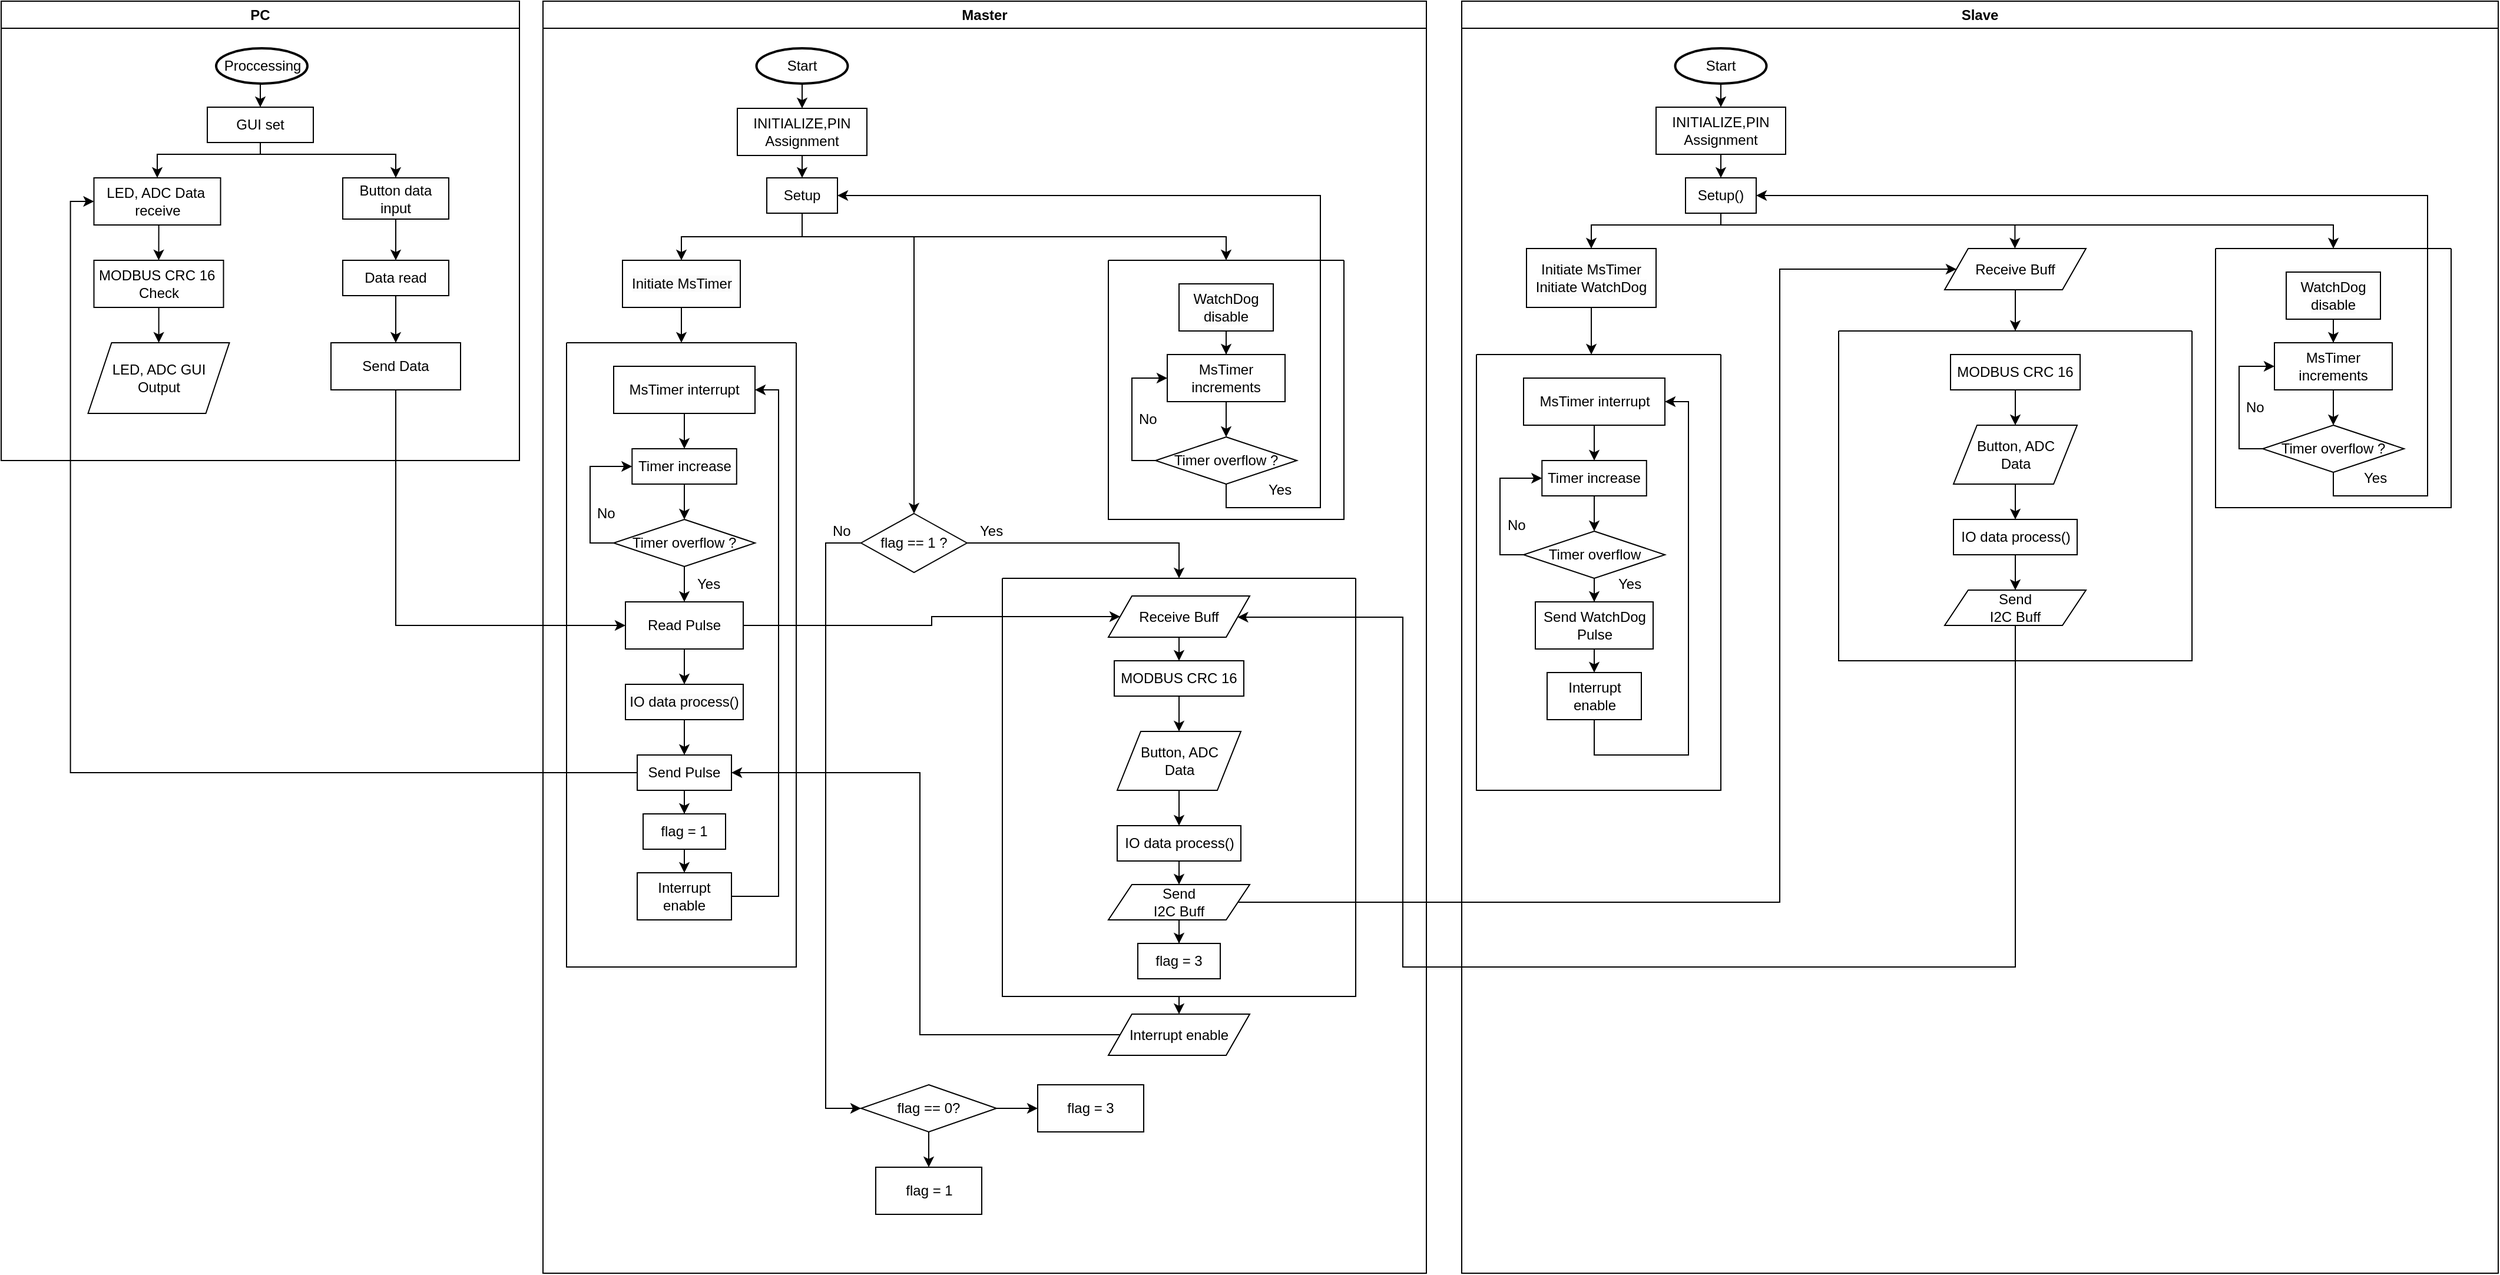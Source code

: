 <mxfile version="21.2.7" type="github">
  <diagram name="페이지-1" id="qc0F3FWGYYwdxMTPt3b9">
    <mxGraphModel dx="2074" dy="1156" grid="1" gridSize="10" guides="1" tooltips="1" connect="1" arrows="1" fold="1" page="1" pageScale="1" pageWidth="827" pageHeight="1169" math="0" shadow="0">
      <root>
        <mxCell id="0" />
        <mxCell id="1" parent="0" />
        <mxCell id="wKFNCTLmc27lVLogcxWC-1" value="PC" style="swimlane;whiteSpace=wrap;html=1;" parent="1" vertex="1">
          <mxGeometry x="120" y="50" width="440" height="390" as="geometry" />
        </mxCell>
        <mxCell id="DXyc5GQimhF7zWb7F7Sv-79" style="edgeStyle=orthogonalEdgeStyle;rounded=0;orthogonalLoop=1;jettySize=auto;html=1;exitX=0.5;exitY=1;exitDx=0;exitDy=0;exitPerimeter=0;entryX=0.5;entryY=0;entryDx=0;entryDy=0;" parent="wKFNCTLmc27lVLogcxWC-1" source="wKFNCTLmc27lVLogcxWC-4" target="DXyc5GQimhF7zWb7F7Sv-72" edge="1">
          <mxGeometry relative="1" as="geometry" />
        </mxCell>
        <mxCell id="wKFNCTLmc27lVLogcxWC-4" value="Proccessing" style="strokeWidth=2;html=1;shape=mxgraph.flowchart.start_1;whiteSpace=wrap;" parent="wKFNCTLmc27lVLogcxWC-1" vertex="1">
          <mxGeometry x="182.5" y="40" width="77.5" height="30" as="geometry" />
        </mxCell>
        <mxCell id="MRpiIrTG17fd3Gt3XZd6-125" style="edgeStyle=orthogonalEdgeStyle;rounded=0;orthogonalLoop=1;jettySize=auto;html=1;entryX=0.5;entryY=0;entryDx=0;entryDy=0;" edge="1" parent="wKFNCTLmc27lVLogcxWC-1" source="DXyc5GQimhF7zWb7F7Sv-72" target="DXyc5GQimhF7zWb7F7Sv-74">
          <mxGeometry relative="1" as="geometry">
            <Array as="points">
              <mxPoint x="220" y="130" />
              <mxPoint x="133" y="130" />
            </Array>
          </mxGeometry>
        </mxCell>
        <mxCell id="MRpiIrTG17fd3Gt3XZd6-126" style="edgeStyle=orthogonalEdgeStyle;rounded=0;orthogonalLoop=1;jettySize=auto;html=1;entryX=0.5;entryY=0;entryDx=0;entryDy=0;" edge="1" parent="wKFNCTLmc27lVLogcxWC-1" source="DXyc5GQimhF7zWb7F7Sv-72" target="DXyc5GQimhF7zWb7F7Sv-75">
          <mxGeometry relative="1" as="geometry">
            <Array as="points">
              <mxPoint x="220" y="130" />
              <mxPoint x="335" y="130" />
            </Array>
          </mxGeometry>
        </mxCell>
        <mxCell id="DXyc5GQimhF7zWb7F7Sv-72" value="GUI set" style="rounded=0;whiteSpace=wrap;html=1;" parent="wKFNCTLmc27lVLogcxWC-1" vertex="1">
          <mxGeometry x="175" y="90" width="90" height="30" as="geometry" />
        </mxCell>
        <mxCell id="DXyc5GQimhF7zWb7F7Sv-89" style="edgeStyle=orthogonalEdgeStyle;rounded=0;orthogonalLoop=1;jettySize=auto;html=1;entryX=0.5;entryY=0;entryDx=0;entryDy=0;" parent="wKFNCTLmc27lVLogcxWC-1" source="DXyc5GQimhF7zWb7F7Sv-77" target="DXyc5GQimhF7zWb7F7Sv-87" edge="1">
          <mxGeometry relative="1" as="geometry" />
        </mxCell>
        <mxCell id="DXyc5GQimhF7zWb7F7Sv-77" value="Data read" style="rounded=0;whiteSpace=wrap;html=1;" parent="wKFNCTLmc27lVLogcxWC-1" vertex="1">
          <mxGeometry x="290" y="220" width="90" height="30" as="geometry" />
        </mxCell>
        <mxCell id="DXyc5GQimhF7zWb7F7Sv-176" value="" style="edgeStyle=orthogonalEdgeStyle;rounded=0;orthogonalLoop=1;jettySize=auto;html=1;" parent="wKFNCTLmc27lVLogcxWC-1" source="DXyc5GQimhF7zWb7F7Sv-76" target="DXyc5GQimhF7zWb7F7Sv-175" edge="1">
          <mxGeometry relative="1" as="geometry" />
        </mxCell>
        <mxCell id="DXyc5GQimhF7zWb7F7Sv-76" value="MODBUS CRC 16&amp;nbsp;&lt;br&gt;Check" style="rounded=0;whiteSpace=wrap;html=1;" parent="wKFNCTLmc27lVLogcxWC-1" vertex="1">
          <mxGeometry x="78.75" y="220" width="110" height="40" as="geometry" />
        </mxCell>
        <mxCell id="DXyc5GQimhF7zWb7F7Sv-86" style="edgeStyle=orthogonalEdgeStyle;rounded=0;orthogonalLoop=1;jettySize=auto;html=1;entryX=0.5;entryY=0;entryDx=0;entryDy=0;" parent="wKFNCTLmc27lVLogcxWC-1" source="DXyc5GQimhF7zWb7F7Sv-75" target="DXyc5GQimhF7zWb7F7Sv-77" edge="1">
          <mxGeometry relative="1" as="geometry" />
        </mxCell>
        <mxCell id="DXyc5GQimhF7zWb7F7Sv-75" value="Button data input" style="rounded=0;whiteSpace=wrap;html=1;" parent="wKFNCTLmc27lVLogcxWC-1" vertex="1">
          <mxGeometry x="290" y="150" width="90" height="35" as="geometry" />
        </mxCell>
        <mxCell id="DXyc5GQimhF7zWb7F7Sv-82" style="edgeStyle=orthogonalEdgeStyle;rounded=0;orthogonalLoop=1;jettySize=auto;html=1;exitX=0.5;exitY=1;exitDx=0;exitDy=0;entryX=0.5;entryY=0;entryDx=0;entryDy=0;" parent="wKFNCTLmc27lVLogcxWC-1" source="DXyc5GQimhF7zWb7F7Sv-74" target="DXyc5GQimhF7zWb7F7Sv-76" edge="1">
          <mxGeometry relative="1" as="geometry" />
        </mxCell>
        <mxCell id="DXyc5GQimhF7zWb7F7Sv-74" value="LED, ADC Data&amp;nbsp;&lt;br&gt;receive" style="rounded=0;whiteSpace=wrap;html=1;" parent="wKFNCTLmc27lVLogcxWC-1" vertex="1">
          <mxGeometry x="78.75" y="150" width="107.5" height="40" as="geometry" />
        </mxCell>
        <mxCell id="DXyc5GQimhF7zWb7F7Sv-87" value="Send Data" style="rounded=0;whiteSpace=wrap;html=1;" parent="wKFNCTLmc27lVLogcxWC-1" vertex="1">
          <mxGeometry x="280" y="290" width="110" height="40" as="geometry" />
        </mxCell>
        <mxCell id="DXyc5GQimhF7zWb7F7Sv-175" value="LED, ADC GUI&lt;br style=&quot;border-color: var(--border-color);&quot;&gt;Output" style="shape=parallelogram;perimeter=parallelogramPerimeter;whiteSpace=wrap;html=1;fixedSize=1;" parent="wKFNCTLmc27lVLogcxWC-1" vertex="1">
          <mxGeometry x="73.75" y="290" width="120" height="60" as="geometry" />
        </mxCell>
        <mxCell id="DXyc5GQimhF7zWb7F7Sv-2" value="Slave" style="swimlane;whiteSpace=wrap;html=1;" parent="1" vertex="1">
          <mxGeometry x="1360" y="50" width="880" height="1080" as="geometry" />
        </mxCell>
        <mxCell id="DXyc5GQimhF7zWb7F7Sv-113" style="edgeStyle=orthogonalEdgeStyle;rounded=0;orthogonalLoop=1;jettySize=auto;html=1;exitX=0.5;exitY=1;exitDx=0;exitDy=0;exitPerimeter=0;entryX=0.5;entryY=0;entryDx=0;entryDy=0;" parent="DXyc5GQimhF7zWb7F7Sv-2" source="DXyc5GQimhF7zWb7F7Sv-13" target="DXyc5GQimhF7zWb7F7Sv-18" edge="1">
          <mxGeometry relative="1" as="geometry" />
        </mxCell>
        <mxCell id="DXyc5GQimhF7zWb7F7Sv-13" value="Start" style="strokeWidth=2;html=1;shape=mxgraph.flowchart.start_1;whiteSpace=wrap;" parent="DXyc5GQimhF7zWb7F7Sv-2" vertex="1">
          <mxGeometry x="181.25" y="40" width="77.5" height="30" as="geometry" />
        </mxCell>
        <mxCell id="MRpiIrTG17fd3Gt3XZd6-119" style="edgeStyle=orthogonalEdgeStyle;rounded=0;orthogonalLoop=1;jettySize=auto;html=1;entryX=0.5;entryY=0;entryDx=0;entryDy=0;" edge="1" parent="DXyc5GQimhF7zWb7F7Sv-2" source="DXyc5GQimhF7zWb7F7Sv-17">
          <mxGeometry relative="1" as="geometry">
            <mxPoint x="469.69" y="210" as="targetPoint" />
            <Array as="points">
              <mxPoint x="220" y="190" />
              <mxPoint x="470" y="190" />
            </Array>
          </mxGeometry>
        </mxCell>
        <mxCell id="MRpiIrTG17fd3Gt3XZd6-127" style="edgeStyle=orthogonalEdgeStyle;rounded=0;orthogonalLoop=1;jettySize=auto;html=1;entryX=0.5;entryY=0;entryDx=0;entryDy=0;" edge="1" parent="DXyc5GQimhF7zWb7F7Sv-2" source="DXyc5GQimhF7zWb7F7Sv-17" target="MRpiIrTG17fd3Gt3XZd6-58">
          <mxGeometry relative="1" as="geometry">
            <Array as="points">
              <mxPoint x="220" y="190" />
              <mxPoint x="110" y="190" />
            </Array>
          </mxGeometry>
        </mxCell>
        <mxCell id="DXyc5GQimhF7zWb7F7Sv-17" value="Setup()" style="rounded=0;whiteSpace=wrap;html=1;" parent="DXyc5GQimhF7zWb7F7Sv-2" vertex="1">
          <mxGeometry x="190" y="150" width="60" height="30" as="geometry" />
        </mxCell>
        <mxCell id="DXyc5GQimhF7zWb7F7Sv-114" style="edgeStyle=orthogonalEdgeStyle;rounded=0;orthogonalLoop=1;jettySize=auto;html=1;exitX=0.5;exitY=1;exitDx=0;exitDy=0;entryX=0.5;entryY=0;entryDx=0;entryDy=0;" parent="DXyc5GQimhF7zWb7F7Sv-2" source="DXyc5GQimhF7zWb7F7Sv-18" target="DXyc5GQimhF7zWb7F7Sv-17" edge="1">
          <mxGeometry relative="1" as="geometry" />
        </mxCell>
        <mxCell id="DXyc5GQimhF7zWb7F7Sv-18" value="INITIALIZE,PIN&lt;br&gt;Assignment" style="rounded=0;whiteSpace=wrap;html=1;" parent="DXyc5GQimhF7zWb7F7Sv-2" vertex="1">
          <mxGeometry x="165" y="90" width="110" height="40" as="geometry" />
        </mxCell>
        <mxCell id="MRpiIrTG17fd3Gt3XZd6-116" style="edgeStyle=orthogonalEdgeStyle;rounded=0;orthogonalLoop=1;jettySize=auto;html=1;entryX=0.47;entryY=0;entryDx=0;entryDy=0;entryPerimeter=0;" edge="1" parent="DXyc5GQimhF7zWb7F7Sv-2" source="MRpiIrTG17fd3Gt3XZd6-58" target="MRpiIrTG17fd3Gt3XZd6-62">
          <mxGeometry relative="1" as="geometry" />
        </mxCell>
        <mxCell id="MRpiIrTG17fd3Gt3XZd6-58" value="&lt;span style=&quot;color: rgb(0, 0, 0); font-family: Helvetica; font-size: 12px; font-style: normal; font-variant-ligatures: normal; font-variant-caps: normal; font-weight: 400; letter-spacing: normal; orphans: 2; text-align: center; text-indent: 0px; text-transform: none; widows: 2; word-spacing: 0px; -webkit-text-stroke-width: 0px; background-color: rgb(251, 251, 251); text-decoration-thickness: initial; text-decoration-style: initial; text-decoration-color: initial; float: none; display: inline !important;&quot;&gt;Initiate MsTimer&lt;br&gt;Initiate&amp;nbsp;WatchDog&lt;br&gt;&lt;/span&gt;" style="rounded=0;whiteSpace=wrap;html=1;" vertex="1" parent="DXyc5GQimhF7zWb7F7Sv-2">
          <mxGeometry x="55" y="210" width="110" height="50" as="geometry" />
        </mxCell>
        <mxCell id="MRpiIrTG17fd3Gt3XZd6-62" value="" style="swimlane;startSize=0;" vertex="1" parent="DXyc5GQimhF7zWb7F7Sv-2">
          <mxGeometry x="12.5" y="300" width="207.5" height="370" as="geometry" />
        </mxCell>
        <mxCell id="MRpiIrTG17fd3Gt3XZd6-63" style="edgeStyle=orthogonalEdgeStyle;rounded=0;orthogonalLoop=1;jettySize=auto;html=1;entryX=0.5;entryY=0;entryDx=0;entryDy=0;" edge="1" parent="MRpiIrTG17fd3Gt3XZd6-62" source="MRpiIrTG17fd3Gt3XZd6-64" target="MRpiIrTG17fd3Gt3XZd6-67">
          <mxGeometry relative="1" as="geometry" />
        </mxCell>
        <mxCell id="MRpiIrTG17fd3Gt3XZd6-64" value="Timer increase" style="rounded=0;whiteSpace=wrap;html=1;" vertex="1" parent="MRpiIrTG17fd3Gt3XZd6-62">
          <mxGeometry x="55.64" y="90" width="88.75" height="30" as="geometry" />
        </mxCell>
        <mxCell id="MRpiIrTG17fd3Gt3XZd6-65" style="edgeStyle=orthogonalEdgeStyle;rounded=0;orthogonalLoop=1;jettySize=auto;html=1;entryX=0;entryY=0.5;entryDx=0;entryDy=0;" edge="1" parent="MRpiIrTG17fd3Gt3XZd6-62" source="MRpiIrTG17fd3Gt3XZd6-67" target="MRpiIrTG17fd3Gt3XZd6-64">
          <mxGeometry relative="1" as="geometry">
            <Array as="points">
              <mxPoint x="20" y="170" />
              <mxPoint x="20" y="105" />
            </Array>
          </mxGeometry>
        </mxCell>
        <mxCell id="MRpiIrTG17fd3Gt3XZd6-66" style="edgeStyle=orthogonalEdgeStyle;rounded=0;orthogonalLoop=1;jettySize=auto;html=1;entryX=0.5;entryY=0;entryDx=0;entryDy=0;" edge="1" parent="MRpiIrTG17fd3Gt3XZd6-62" source="MRpiIrTG17fd3Gt3XZd6-67" target="MRpiIrTG17fd3Gt3XZd6-69">
          <mxGeometry relative="1" as="geometry" />
        </mxCell>
        <mxCell id="MRpiIrTG17fd3Gt3XZd6-67" value="Timer overflow" style="rhombus;whiteSpace=wrap;html=1;" vertex="1" parent="MRpiIrTG17fd3Gt3XZd6-62">
          <mxGeometry x="40.01" y="150" width="120" height="40" as="geometry" />
        </mxCell>
        <mxCell id="MRpiIrTG17fd3Gt3XZd6-68" style="edgeStyle=orthogonalEdgeStyle;rounded=0;orthogonalLoop=1;jettySize=auto;html=1;exitX=0.5;exitY=1;exitDx=0;exitDy=0;entryX=0.5;entryY=0;entryDx=0;entryDy=0;" edge="1" parent="MRpiIrTG17fd3Gt3XZd6-62" source="MRpiIrTG17fd3Gt3XZd6-69">
          <mxGeometry relative="1" as="geometry">
            <mxPoint x="100" y="270" as="targetPoint" />
          </mxGeometry>
        </mxCell>
        <mxCell id="MRpiIrTG17fd3Gt3XZd6-69" value="Send WatchDog Pulse" style="rounded=0;whiteSpace=wrap;html=1;" vertex="1" parent="MRpiIrTG17fd3Gt3XZd6-62">
          <mxGeometry x="50" y="210" width="100" height="40" as="geometry" />
        </mxCell>
        <mxCell id="MRpiIrTG17fd3Gt3XZd6-72" style="edgeStyle=orthogonalEdgeStyle;rounded=0;orthogonalLoop=1;jettySize=auto;html=1;entryX=0.5;entryY=0;entryDx=0;entryDy=0;" edge="1" parent="MRpiIrTG17fd3Gt3XZd6-62" source="MRpiIrTG17fd3Gt3XZd6-73" target="MRpiIrTG17fd3Gt3XZd6-64">
          <mxGeometry relative="1" as="geometry" />
        </mxCell>
        <mxCell id="MRpiIrTG17fd3Gt3XZd6-73" value="MsTimer interrupt" style="rounded=0;whiteSpace=wrap;html=1;" vertex="1" parent="MRpiIrTG17fd3Gt3XZd6-62">
          <mxGeometry x="40" y="20" width="120" height="40" as="geometry" />
        </mxCell>
        <mxCell id="MRpiIrTG17fd3Gt3XZd6-74" value="Yes" style="text;strokeColor=none;fillColor=none;align=left;verticalAlign=middle;spacingLeft=4;spacingRight=4;overflow=hidden;points=[[0,0.5],[1,0.5]];portConstraint=eastwest;rotatable=0;whiteSpace=wrap;html=1;" vertex="1" parent="MRpiIrTG17fd3Gt3XZd6-62">
          <mxGeometry x="114.39" y="180" width="30" height="30" as="geometry" />
        </mxCell>
        <mxCell id="MRpiIrTG17fd3Gt3XZd6-75" value="No" style="text;strokeColor=none;fillColor=none;align=left;verticalAlign=middle;spacingLeft=4;spacingRight=4;overflow=hidden;points=[[0,0.5],[1,0.5]];portConstraint=eastwest;rotatable=0;whiteSpace=wrap;html=1;" vertex="1" parent="MRpiIrTG17fd3Gt3XZd6-62">
          <mxGeometry x="20" y="130" width="30" height="30" as="geometry" />
        </mxCell>
        <mxCell id="MRpiIrTG17fd3Gt3XZd6-82" style="edgeStyle=orthogonalEdgeStyle;rounded=0;orthogonalLoop=1;jettySize=auto;html=1;entryX=1;entryY=0.5;entryDx=0;entryDy=0;" edge="1" parent="MRpiIrTG17fd3Gt3XZd6-62" source="MRpiIrTG17fd3Gt3XZd6-77" target="MRpiIrTG17fd3Gt3XZd6-73">
          <mxGeometry relative="1" as="geometry">
            <Array as="points">
              <mxPoint x="100" y="340" />
              <mxPoint x="180" y="340" />
              <mxPoint x="180" y="40" />
            </Array>
          </mxGeometry>
        </mxCell>
        <mxCell id="MRpiIrTG17fd3Gt3XZd6-77" value="Interrupt enable" style="rounded=0;whiteSpace=wrap;html=1;" vertex="1" parent="MRpiIrTG17fd3Gt3XZd6-62">
          <mxGeometry x="60" y="270" width="80" height="40" as="geometry" />
        </mxCell>
        <mxCell id="MRpiIrTG17fd3Gt3XZd6-201" value="" style="swimlane;startSize=0;" vertex="1" parent="DXyc5GQimhF7zWb7F7Sv-2">
          <mxGeometry x="640" y="210" width="200" height="220" as="geometry" />
        </mxCell>
        <mxCell id="MRpiIrTG17fd3Gt3XZd6-202" value="&lt;span style=&quot;color: rgb(0, 0, 0); font-family: Helvetica; font-size: 12px; font-style: normal; font-variant-ligatures: normal; font-variant-caps: normal; font-weight: 400; letter-spacing: normal; orphans: 2; text-align: center; text-indent: 0px; text-transform: none; widows: 2; word-spacing: 0px; -webkit-text-stroke-width: 0px; background-color: rgb(251, 251, 251); text-decoration-thickness: initial; text-decoration-style: initial; text-decoration-color: initial; float: none; display: inline !important;&quot;&gt;WatchDog&lt;/span&gt;&lt;br style=&quot;border-color: var(--border-color); color: rgb(0, 0, 0); font-family: Helvetica; font-size: 12px; font-style: normal; font-variant-ligatures: normal; font-variant-caps: normal; font-weight: 400; letter-spacing: normal; orphans: 2; text-align: center; text-indent: 0px; text-transform: none; widows: 2; word-spacing: 0px; -webkit-text-stroke-width: 0px; background-color: rgb(251, 251, 251); text-decoration-thickness: initial; text-decoration-style: initial; text-decoration-color: initial;&quot;&gt;&lt;span style=&quot;color: rgb(0, 0, 0); font-family: Helvetica; font-size: 12px; font-style: normal; font-variant-ligatures: normal; font-variant-caps: normal; font-weight: 400; letter-spacing: normal; orphans: 2; text-align: center; text-indent: 0px; text-transform: none; widows: 2; word-spacing: 0px; -webkit-text-stroke-width: 0px; background-color: rgb(251, 251, 251); text-decoration-thickness: initial; text-decoration-style: initial; text-decoration-color: initial; float: none; display: inline !important;&quot;&gt;disable&lt;/span&gt;" style="rounded=0;whiteSpace=wrap;html=1;" vertex="1" parent="MRpiIrTG17fd3Gt3XZd6-201">
          <mxGeometry x="60" y="20" width="80" height="40" as="geometry" />
        </mxCell>
        <mxCell id="MRpiIrTG17fd3Gt3XZd6-203" value="Timer overflow ?" style="rhombus;whiteSpace=wrap;html=1;" vertex="1" parent="MRpiIrTG17fd3Gt3XZd6-201">
          <mxGeometry x="40" y="150" width="120" height="40" as="geometry" />
        </mxCell>
        <mxCell id="MRpiIrTG17fd3Gt3XZd6-204" value="" style="edgeStyle=orthogonalEdgeStyle;rounded=0;orthogonalLoop=1;jettySize=auto;html=1;" edge="1" parent="MRpiIrTG17fd3Gt3XZd6-201" source="MRpiIrTG17fd3Gt3XZd6-205" target="MRpiIrTG17fd3Gt3XZd6-203">
          <mxGeometry relative="1" as="geometry" />
        </mxCell>
        <mxCell id="MRpiIrTG17fd3Gt3XZd6-205" value="MsTimer&lt;br&gt;increments" style="rounded=0;whiteSpace=wrap;html=1;" vertex="1" parent="MRpiIrTG17fd3Gt3XZd6-201">
          <mxGeometry x="50" y="80" width="100" height="40" as="geometry" />
        </mxCell>
        <mxCell id="MRpiIrTG17fd3Gt3XZd6-206" value="" style="edgeStyle=orthogonalEdgeStyle;rounded=0;orthogonalLoop=1;jettySize=auto;html=1;" edge="1" parent="MRpiIrTG17fd3Gt3XZd6-201" source="MRpiIrTG17fd3Gt3XZd6-202" target="MRpiIrTG17fd3Gt3XZd6-205">
          <mxGeometry relative="1" as="geometry" />
        </mxCell>
        <mxCell id="MRpiIrTG17fd3Gt3XZd6-207" style="edgeStyle=orthogonalEdgeStyle;rounded=0;orthogonalLoop=1;jettySize=auto;html=1;entryX=0;entryY=0.5;entryDx=0;entryDy=0;" edge="1" parent="MRpiIrTG17fd3Gt3XZd6-201" source="MRpiIrTG17fd3Gt3XZd6-203" target="MRpiIrTG17fd3Gt3XZd6-205">
          <mxGeometry relative="1" as="geometry">
            <Array as="points">
              <mxPoint x="20" y="170" />
              <mxPoint x="20" y="100" />
            </Array>
          </mxGeometry>
        </mxCell>
        <mxCell id="MRpiIrTG17fd3Gt3XZd6-208" value="Yes" style="text;strokeColor=none;fillColor=none;align=left;verticalAlign=middle;spacingLeft=4;spacingRight=4;overflow=hidden;points=[[0,0.5],[1,0.5]];portConstraint=eastwest;rotatable=0;whiteSpace=wrap;html=1;" vertex="1" parent="MRpiIrTG17fd3Gt3XZd6-201">
          <mxGeometry x="120" y="180" width="30" height="30" as="geometry" />
        </mxCell>
        <mxCell id="MRpiIrTG17fd3Gt3XZd6-209" value="No" style="text;strokeColor=none;fillColor=none;align=left;verticalAlign=middle;spacingLeft=4;spacingRight=4;overflow=hidden;points=[[0,0.5],[1,0.5]];portConstraint=eastwest;rotatable=0;whiteSpace=wrap;html=1;" vertex="1" parent="MRpiIrTG17fd3Gt3XZd6-201">
          <mxGeometry x="20" y="120" width="30" height="30" as="geometry" />
        </mxCell>
        <mxCell id="MRpiIrTG17fd3Gt3XZd6-210" style="edgeStyle=orthogonalEdgeStyle;rounded=0;orthogonalLoop=1;jettySize=auto;html=1;entryX=0.5;entryY=0;entryDx=0;entryDy=0;" edge="1" parent="DXyc5GQimhF7zWb7F7Sv-2" source="DXyc5GQimhF7zWb7F7Sv-17" target="MRpiIrTG17fd3Gt3XZd6-201">
          <mxGeometry relative="1" as="geometry">
            <Array as="points">
              <mxPoint x="220" y="190" />
              <mxPoint x="740" y="190" />
            </Array>
          </mxGeometry>
        </mxCell>
        <mxCell id="MRpiIrTG17fd3Gt3XZd6-211" style="edgeStyle=orthogonalEdgeStyle;rounded=0;orthogonalLoop=1;jettySize=auto;html=1;entryX=1;entryY=0.5;entryDx=0;entryDy=0;exitX=0.5;exitY=1;exitDx=0;exitDy=0;" edge="1" parent="DXyc5GQimhF7zWb7F7Sv-2" source="MRpiIrTG17fd3Gt3XZd6-203" target="DXyc5GQimhF7zWb7F7Sv-17">
          <mxGeometry relative="1" as="geometry">
            <Array as="points">
              <mxPoint x="740" y="420" />
              <mxPoint x="820" y="420" />
              <mxPoint x="820" y="165" />
            </Array>
          </mxGeometry>
        </mxCell>
        <mxCell id="MRpiIrTG17fd3Gt3XZd6-226" style="edgeStyle=orthogonalEdgeStyle;rounded=0;orthogonalLoop=1;jettySize=auto;html=1;entryX=0.5;entryY=0;entryDx=0;entryDy=0;" edge="1" parent="DXyc5GQimhF7zWb7F7Sv-2" source="MRpiIrTG17fd3Gt3XZd6-225">
          <mxGeometry relative="1" as="geometry">
            <mxPoint x="470" y="280" as="targetPoint" />
          </mxGeometry>
        </mxCell>
        <mxCell id="MRpiIrTG17fd3Gt3XZd6-225" value="Receive Buff" style="shape=parallelogram;perimeter=parallelogramPerimeter;whiteSpace=wrap;html=1;fixedSize=1;" vertex="1" parent="DXyc5GQimhF7zWb7F7Sv-2">
          <mxGeometry x="410" y="210" width="120" height="35" as="geometry" />
        </mxCell>
        <mxCell id="MRpiIrTG17fd3Gt3XZd6-301" value="" style="swimlane;startSize=0;" vertex="1" parent="DXyc5GQimhF7zWb7F7Sv-2">
          <mxGeometry x="320" y="280" width="300" height="280" as="geometry" />
        </mxCell>
        <mxCell id="MRpiIrTG17fd3Gt3XZd6-303" style="edgeStyle=orthogonalEdgeStyle;rounded=0;orthogonalLoop=1;jettySize=auto;html=1;entryX=0.5;entryY=0;entryDx=0;entryDy=0;" edge="1" parent="MRpiIrTG17fd3Gt3XZd6-301" source="MRpiIrTG17fd3Gt3XZd6-304" target="MRpiIrTG17fd3Gt3XZd6-306">
          <mxGeometry relative="1" as="geometry" />
        </mxCell>
        <mxCell id="MRpiIrTG17fd3Gt3XZd6-304" value="MODBUS CRC 16" style="rounded=0;whiteSpace=wrap;html=1;" vertex="1" parent="MRpiIrTG17fd3Gt3XZd6-301">
          <mxGeometry x="95" y="20" width="110" height="30" as="geometry" />
        </mxCell>
        <mxCell id="MRpiIrTG17fd3Gt3XZd6-305" style="edgeStyle=orthogonalEdgeStyle;rounded=0;orthogonalLoop=1;jettySize=auto;html=1;exitX=0.5;exitY=1;exitDx=0;exitDy=0;entryX=0.5;entryY=0;entryDx=0;entryDy=0;" edge="1" parent="MRpiIrTG17fd3Gt3XZd6-301" source="MRpiIrTG17fd3Gt3XZd6-306" target="MRpiIrTG17fd3Gt3XZd6-308">
          <mxGeometry relative="1" as="geometry" />
        </mxCell>
        <mxCell id="MRpiIrTG17fd3Gt3XZd6-306" value="Button, ADC&lt;br style=&quot;border-color: var(--border-color);&quot;&gt;Data" style="shape=parallelogram;perimeter=parallelogramPerimeter;whiteSpace=wrap;html=1;fixedSize=1;" vertex="1" parent="MRpiIrTG17fd3Gt3XZd6-301">
          <mxGeometry x="97.5" y="80" width="105" height="50" as="geometry" />
        </mxCell>
        <mxCell id="MRpiIrTG17fd3Gt3XZd6-314" style="edgeStyle=orthogonalEdgeStyle;rounded=0;orthogonalLoop=1;jettySize=auto;html=1;entryX=0.5;entryY=0;entryDx=0;entryDy=0;" edge="1" parent="MRpiIrTG17fd3Gt3XZd6-301" source="MRpiIrTG17fd3Gt3XZd6-308" target="MRpiIrTG17fd3Gt3XZd6-311">
          <mxGeometry relative="1" as="geometry" />
        </mxCell>
        <mxCell id="MRpiIrTG17fd3Gt3XZd6-308" value="IO data process()" style="rounded=0;whiteSpace=wrap;html=1;" vertex="1" parent="MRpiIrTG17fd3Gt3XZd6-301">
          <mxGeometry x="97.5" y="160" width="105" height="30" as="geometry" />
        </mxCell>
        <mxCell id="MRpiIrTG17fd3Gt3XZd6-311" value="Send&lt;br style=&quot;border-color: var(--border-color);&quot;&gt;I2C Buff" style="shape=parallelogram;perimeter=parallelogramPerimeter;whiteSpace=wrap;html=1;fixedSize=1;" vertex="1" parent="MRpiIrTG17fd3Gt3XZd6-301">
          <mxGeometry x="90" y="220" width="120" height="30" as="geometry" />
        </mxCell>
        <mxCell id="wKFNCTLmc27lVLogcxWC-2" value="Master" style="swimlane;whiteSpace=wrap;html=1;" parent="1" vertex="1">
          <mxGeometry x="580" y="50" width="750" height="1080" as="geometry" />
        </mxCell>
        <mxCell id="DXyc5GQimhF7zWb7F7Sv-27" style="edgeStyle=orthogonalEdgeStyle;rounded=0;orthogonalLoop=1;jettySize=auto;html=1;exitX=0.5;exitY=1;exitDx=0;exitDy=0;exitPerimeter=0;entryX=0.5;entryY=0;entryDx=0;entryDy=0;" parent="wKFNCTLmc27lVLogcxWC-2" source="DXyc5GQimhF7zWb7F7Sv-12" target="DXyc5GQimhF7zWb7F7Sv-14" edge="1">
          <mxGeometry relative="1" as="geometry" />
        </mxCell>
        <mxCell id="DXyc5GQimhF7zWb7F7Sv-12" value="Start" style="strokeWidth=2;html=1;shape=mxgraph.flowchart.start_1;whiteSpace=wrap;" parent="wKFNCTLmc27lVLogcxWC-2" vertex="1">
          <mxGeometry x="181.25" y="40" width="77.5" height="30" as="geometry" />
        </mxCell>
        <mxCell id="DXyc5GQimhF7zWb7F7Sv-28" style="edgeStyle=orthogonalEdgeStyle;rounded=0;orthogonalLoop=1;jettySize=auto;html=1;exitX=0.5;exitY=1;exitDx=0;exitDy=0;entryX=0.5;entryY=0;entryDx=0;entryDy=0;" parent="wKFNCTLmc27lVLogcxWC-2" source="DXyc5GQimhF7zWb7F7Sv-14" target="DXyc5GQimhF7zWb7F7Sv-15" edge="1">
          <mxGeometry relative="1" as="geometry" />
        </mxCell>
        <mxCell id="DXyc5GQimhF7zWb7F7Sv-14" value="INITIALIZE,PIN&lt;br&gt;Assignment" style="rounded=0;whiteSpace=wrap;html=1;" parent="wKFNCTLmc27lVLogcxWC-2" vertex="1">
          <mxGeometry x="165" y="91" width="110" height="40" as="geometry" />
        </mxCell>
        <mxCell id="MRpiIrTG17fd3Gt3XZd6-1" style="edgeStyle=orthogonalEdgeStyle;rounded=0;orthogonalLoop=1;jettySize=auto;html=1;entryX=0.5;entryY=0;entryDx=0;entryDy=0;" edge="1" parent="wKFNCTLmc27lVLogcxWC-2" source="DXyc5GQimhF7zWb7F7Sv-15" target="DXyc5GQimhF7zWb7F7Sv-233">
          <mxGeometry relative="1" as="geometry">
            <mxPoint x="110" y="260" as="targetPoint" />
            <Array as="points">
              <mxPoint x="220" y="200" />
              <mxPoint x="118" y="200" />
            </Array>
          </mxGeometry>
        </mxCell>
        <mxCell id="MRpiIrTG17fd3Gt3XZd6-193" style="edgeStyle=orthogonalEdgeStyle;rounded=0;orthogonalLoop=1;jettySize=auto;html=1;entryX=0.5;entryY=0;entryDx=0;entryDy=0;" edge="1" parent="wKFNCTLmc27lVLogcxWC-2" source="DXyc5GQimhF7zWb7F7Sv-15" target="DXyc5GQimhF7zWb7F7Sv-20">
          <mxGeometry relative="1" as="geometry">
            <Array as="points">
              <mxPoint x="220" y="200" />
              <mxPoint x="315" y="200" />
            </Array>
          </mxGeometry>
        </mxCell>
        <mxCell id="MRpiIrTG17fd3Gt3XZd6-197" style="edgeStyle=orthogonalEdgeStyle;rounded=0;orthogonalLoop=1;jettySize=auto;html=1;entryX=0.5;entryY=0;entryDx=0;entryDy=0;" edge="1" parent="wKFNCTLmc27lVLogcxWC-2" source="DXyc5GQimhF7zWb7F7Sv-15" target="MRpiIrTG17fd3Gt3XZd6-174">
          <mxGeometry relative="1" as="geometry">
            <Array as="points">
              <mxPoint x="220" y="200" />
              <mxPoint x="580" y="200" />
            </Array>
          </mxGeometry>
        </mxCell>
        <mxCell id="DXyc5GQimhF7zWb7F7Sv-15" value="Setup" style="rounded=0;whiteSpace=wrap;html=1;" parent="wKFNCTLmc27lVLogcxWC-2" vertex="1">
          <mxGeometry x="190" y="150" width="60" height="30" as="geometry" />
        </mxCell>
        <mxCell id="DXyc5GQimhF7zWb7F7Sv-45" style="edgeStyle=orthogonalEdgeStyle;rounded=0;orthogonalLoop=1;jettySize=auto;html=1;exitX=1;exitY=0.5;exitDx=0;exitDy=0;entryX=0.5;entryY=0;entryDx=0;entryDy=0;" parent="wKFNCTLmc27lVLogcxWC-2" source="DXyc5GQimhF7zWb7F7Sv-20" target="DXyc5GQimhF7zWb7F7Sv-38" edge="1">
          <mxGeometry relative="1" as="geometry" />
        </mxCell>
        <mxCell id="MRpiIrTG17fd3Gt3XZd6-105" style="edgeStyle=orthogonalEdgeStyle;rounded=0;orthogonalLoop=1;jettySize=auto;html=1;entryX=0;entryY=0.5;entryDx=0;entryDy=0;" edge="1" parent="wKFNCTLmc27lVLogcxWC-2" source="DXyc5GQimhF7zWb7F7Sv-20" target="MRpiIrTG17fd3Gt3XZd6-38">
          <mxGeometry relative="1" as="geometry">
            <Array as="points">
              <mxPoint x="240" y="460" />
              <mxPoint x="240" y="940" />
            </Array>
          </mxGeometry>
        </mxCell>
        <mxCell id="DXyc5GQimhF7zWb7F7Sv-20" value="flag == 1 ?" style="rhombus;whiteSpace=wrap;html=1;" parent="wKFNCTLmc27lVLogcxWC-2" vertex="1">
          <mxGeometry x="270" y="435" width="90" height="50" as="geometry" />
        </mxCell>
        <mxCell id="MRpiIrTG17fd3Gt3XZd6-231" style="edgeStyle=orthogonalEdgeStyle;rounded=0;orthogonalLoop=1;jettySize=auto;html=1;exitX=0.5;exitY=1;exitDx=0;exitDy=0;entryX=0.5;entryY=0;entryDx=0;entryDy=0;" edge="1" parent="wKFNCTLmc27lVLogcxWC-2" source="DXyc5GQimhF7zWb7F7Sv-38" target="MRpiIrTG17fd3Gt3XZd6-224">
          <mxGeometry relative="1" as="geometry" />
        </mxCell>
        <mxCell id="DXyc5GQimhF7zWb7F7Sv-38" value="" style="swimlane;startSize=0;" parent="wKFNCTLmc27lVLogcxWC-2" vertex="1">
          <mxGeometry x="390" y="490" width="300" height="355" as="geometry" />
        </mxCell>
        <mxCell id="DXyc5GQimhF7zWb7F7Sv-44" style="edgeStyle=orthogonalEdgeStyle;rounded=0;orthogonalLoop=1;jettySize=auto;html=1;exitX=0.5;exitY=1;exitDx=0;exitDy=0;entryX=0.5;entryY=0;entryDx=0;entryDy=0;" parent="DXyc5GQimhF7zWb7F7Sv-38" target="DXyc5GQimhF7zWb7F7Sv-37" edge="1">
          <mxGeometry relative="1" as="geometry">
            <mxPoint x="149.995" y="50" as="sourcePoint" />
          </mxGeometry>
        </mxCell>
        <mxCell id="DXyc5GQimhF7zWb7F7Sv-160" style="edgeStyle=orthogonalEdgeStyle;rounded=0;orthogonalLoop=1;jettySize=auto;html=1;entryX=0.5;entryY=0;entryDx=0;entryDy=0;" parent="DXyc5GQimhF7zWb7F7Sv-38" source="DXyc5GQimhF7zWb7F7Sv-37" target="DXyc5GQimhF7zWb7F7Sv-157" edge="1">
          <mxGeometry relative="1" as="geometry" />
        </mxCell>
        <mxCell id="DXyc5GQimhF7zWb7F7Sv-37" value="MODBUS CRC 16" style="rounded=0;whiteSpace=wrap;html=1;" parent="DXyc5GQimhF7zWb7F7Sv-38" vertex="1">
          <mxGeometry x="95" y="70" width="110" height="30" as="geometry" />
        </mxCell>
        <mxCell id="MRpiIrTG17fd3Gt3XZd6-136" style="edgeStyle=orthogonalEdgeStyle;rounded=0;orthogonalLoop=1;jettySize=auto;html=1;exitX=0.5;exitY=1;exitDx=0;exitDy=0;entryX=0.5;entryY=0;entryDx=0;entryDy=0;" edge="1" parent="DXyc5GQimhF7zWb7F7Sv-38" source="DXyc5GQimhF7zWb7F7Sv-157" target="MRpiIrTG17fd3Gt3XZd6-133">
          <mxGeometry relative="1" as="geometry" />
        </mxCell>
        <mxCell id="DXyc5GQimhF7zWb7F7Sv-157" value="Button, ADC&lt;br style=&quot;border-color: var(--border-color);&quot;&gt;Data" style="shape=parallelogram;perimeter=parallelogramPerimeter;whiteSpace=wrap;html=1;fixedSize=1;" parent="DXyc5GQimhF7zWb7F7Sv-38" vertex="1">
          <mxGeometry x="97.5" y="130" width="105" height="50" as="geometry" />
        </mxCell>
        <mxCell id="MRpiIrTG17fd3Gt3XZd6-137" style="edgeStyle=orthogonalEdgeStyle;rounded=0;orthogonalLoop=1;jettySize=auto;html=1;exitX=0.5;exitY=1;exitDx=0;exitDy=0;entryX=0.5;entryY=0;entryDx=0;entryDy=0;" edge="1" parent="DXyc5GQimhF7zWb7F7Sv-38" source="MRpiIrTG17fd3Gt3XZd6-133">
          <mxGeometry relative="1" as="geometry">
            <mxPoint x="150" y="260" as="targetPoint" />
          </mxGeometry>
        </mxCell>
        <mxCell id="MRpiIrTG17fd3Gt3XZd6-133" value="IO data process()" style="rounded=0;whiteSpace=wrap;html=1;" vertex="1" parent="DXyc5GQimhF7zWb7F7Sv-38">
          <mxGeometry x="97.5" y="210" width="105" height="30" as="geometry" />
        </mxCell>
        <mxCell id="MRpiIrTG17fd3Gt3XZd6-222" value="Receive Buff" style="shape=parallelogram;perimeter=parallelogramPerimeter;whiteSpace=wrap;html=1;fixedSize=1;" vertex="1" parent="DXyc5GQimhF7zWb7F7Sv-38">
          <mxGeometry x="90" y="15" width="120" height="35" as="geometry" />
        </mxCell>
        <mxCell id="MRpiIrTG17fd3Gt3XZd6-230" style="edgeStyle=orthogonalEdgeStyle;rounded=0;orthogonalLoop=1;jettySize=auto;html=1;entryX=0.5;entryY=0;entryDx=0;entryDy=0;" edge="1" parent="DXyc5GQimhF7zWb7F7Sv-38" source="MRpiIrTG17fd3Gt3XZd6-223" target="MRpiIrTG17fd3Gt3XZd6-228">
          <mxGeometry relative="1" as="geometry" />
        </mxCell>
        <mxCell id="MRpiIrTG17fd3Gt3XZd6-223" value="Send&lt;br style=&quot;border-color: var(--border-color);&quot;&gt;I2C Buff" style="shape=parallelogram;perimeter=parallelogramPerimeter;whiteSpace=wrap;html=1;fixedSize=1;" vertex="1" parent="DXyc5GQimhF7zWb7F7Sv-38">
          <mxGeometry x="90" y="260" width="120" height="30" as="geometry" />
        </mxCell>
        <mxCell id="MRpiIrTG17fd3Gt3XZd6-228" value="flag = 3" style="rounded=0;whiteSpace=wrap;html=1;" vertex="1" parent="DXyc5GQimhF7zWb7F7Sv-38">
          <mxGeometry x="115" y="310" width="70" height="30" as="geometry" />
        </mxCell>
        <mxCell id="MRpiIrTG17fd3Gt3XZd6-30" style="edgeStyle=orthogonalEdgeStyle;rounded=0;orthogonalLoop=1;jettySize=auto;html=1;exitX=0.5;exitY=1;exitDx=0;exitDy=0;entryX=0.5;entryY=0;entryDx=0;entryDy=0;" edge="1" parent="wKFNCTLmc27lVLogcxWC-2" source="DXyc5GQimhF7zWb7F7Sv-233" target="DXyc5GQimhF7zWb7F7Sv-21">
          <mxGeometry relative="1" as="geometry" />
        </mxCell>
        <mxCell id="DXyc5GQimhF7zWb7F7Sv-233" value="&lt;span style=&quot;color: rgb(0, 0, 0); font-family: Helvetica; font-size: 12px; font-style: normal; font-variant-ligatures: normal; font-variant-caps: normal; font-weight: 400; letter-spacing: normal; orphans: 2; text-align: center; text-indent: 0px; text-transform: none; widows: 2; word-spacing: 0px; -webkit-text-stroke-width: 0px; background-color: rgb(251, 251, 251); text-decoration-thickness: initial; text-decoration-style: initial; text-decoration-color: initial; float: none; display: inline !important;&quot;&gt;Initiate MsTimer&lt;/span&gt;" style="rounded=0;whiteSpace=wrap;html=1;" parent="wKFNCTLmc27lVLogcxWC-2" vertex="1">
          <mxGeometry x="67.5" y="220" width="100" height="40" as="geometry" />
        </mxCell>
        <mxCell id="DXyc5GQimhF7zWb7F7Sv-21" value="" style="swimlane;startSize=0;" parent="wKFNCTLmc27lVLogcxWC-2" vertex="1">
          <mxGeometry x="20" y="290" width="195" height="530" as="geometry" />
        </mxCell>
        <mxCell id="DXyc5GQimhF7zWb7F7Sv-243" style="edgeStyle=orthogonalEdgeStyle;rounded=0;orthogonalLoop=1;jettySize=auto;html=1;entryX=0.5;entryY=0;entryDx=0;entryDy=0;" parent="DXyc5GQimhF7zWb7F7Sv-21" source="DXyc5GQimhF7zWb7F7Sv-22" target="DXyc5GQimhF7zWb7F7Sv-23" edge="1">
          <mxGeometry relative="1" as="geometry" />
        </mxCell>
        <mxCell id="DXyc5GQimhF7zWb7F7Sv-22" value="Timer increase" style="rounded=0;whiteSpace=wrap;html=1;" parent="DXyc5GQimhF7zWb7F7Sv-21" vertex="1">
          <mxGeometry x="55.64" y="90" width="88.75" height="30" as="geometry" />
        </mxCell>
        <mxCell id="DXyc5GQimhF7zWb7F7Sv-249" style="edgeStyle=orthogonalEdgeStyle;rounded=0;orthogonalLoop=1;jettySize=auto;html=1;entryX=0;entryY=0.5;entryDx=0;entryDy=0;" parent="DXyc5GQimhF7zWb7F7Sv-21" source="DXyc5GQimhF7zWb7F7Sv-23" target="DXyc5GQimhF7zWb7F7Sv-22" edge="1">
          <mxGeometry relative="1" as="geometry">
            <Array as="points">
              <mxPoint x="20" y="170" />
              <mxPoint x="20" y="105" />
            </Array>
          </mxGeometry>
        </mxCell>
        <mxCell id="MRpiIrTG17fd3Gt3XZd6-20" style="edgeStyle=orthogonalEdgeStyle;rounded=0;orthogonalLoop=1;jettySize=auto;html=1;entryX=0.5;entryY=0;entryDx=0;entryDy=0;" edge="1" parent="DXyc5GQimhF7zWb7F7Sv-21" source="DXyc5GQimhF7zWb7F7Sv-23" target="DXyc5GQimhF7zWb7F7Sv-24">
          <mxGeometry relative="1" as="geometry" />
        </mxCell>
        <mxCell id="DXyc5GQimhF7zWb7F7Sv-23" value="Timer overflow ?" style="rhombus;whiteSpace=wrap;html=1;" parent="DXyc5GQimhF7zWb7F7Sv-21" vertex="1">
          <mxGeometry x="40.01" y="150" width="120" height="40" as="geometry" />
        </mxCell>
        <mxCell id="MRpiIrTG17fd3Gt3XZd6-22" style="edgeStyle=orthogonalEdgeStyle;rounded=0;orthogonalLoop=1;jettySize=auto;html=1;exitX=0.5;exitY=1;exitDx=0;exitDy=0;entryX=0.5;entryY=0;entryDx=0;entryDy=0;" edge="1" parent="DXyc5GQimhF7zWb7F7Sv-21" source="DXyc5GQimhF7zWb7F7Sv-24" target="DXyc5GQimhF7zWb7F7Sv-70">
          <mxGeometry relative="1" as="geometry" />
        </mxCell>
        <mxCell id="DXyc5GQimhF7zWb7F7Sv-24" value="Read Pulse" style="rounded=0;whiteSpace=wrap;html=1;" parent="DXyc5GQimhF7zWb7F7Sv-21" vertex="1">
          <mxGeometry x="50" y="220" width="100" height="40" as="geometry" />
        </mxCell>
        <mxCell id="MRpiIrTG17fd3Gt3XZd6-33" style="edgeStyle=orthogonalEdgeStyle;rounded=0;orthogonalLoop=1;jettySize=auto;html=1;exitX=0.5;exitY=1;exitDx=0;exitDy=0;entryX=0.5;entryY=0;entryDx=0;entryDy=0;" edge="1" parent="DXyc5GQimhF7zWb7F7Sv-21" source="DXyc5GQimhF7zWb7F7Sv-70" target="MRpiIrTG17fd3Gt3XZd6-32">
          <mxGeometry relative="1" as="geometry" />
        </mxCell>
        <mxCell id="DXyc5GQimhF7zWb7F7Sv-70" value="&lt;span style=&quot;color: rgb(0, 0, 0); font-family: Helvetica; font-size: 12px; font-style: normal; font-variant-ligatures: normal; font-variant-caps: normal; font-weight: 400; letter-spacing: normal; orphans: 2; text-align: center; text-indent: 0px; text-transform: none; widows: 2; word-spacing: 0px; -webkit-text-stroke-width: 0px; background-color: rgb(251, 251, 251); text-decoration-thickness: initial; text-decoration-style: initial; text-decoration-color: initial; float: none; display: inline !important;&quot;&gt;IO data process()&lt;/span&gt;" style="rounded=0;whiteSpace=wrap;html=1;" parent="DXyc5GQimhF7zWb7F7Sv-21" vertex="1">
          <mxGeometry x="50" y="290" width="100" height="30" as="geometry" />
        </mxCell>
        <mxCell id="DXyc5GQimhF7zWb7F7Sv-242" style="edgeStyle=orthogonalEdgeStyle;rounded=0;orthogonalLoop=1;jettySize=auto;html=1;entryX=0.5;entryY=0;entryDx=0;entryDy=0;" parent="DXyc5GQimhF7zWb7F7Sv-21" source="DXyc5GQimhF7zWb7F7Sv-150" target="DXyc5GQimhF7zWb7F7Sv-22" edge="1">
          <mxGeometry relative="1" as="geometry" />
        </mxCell>
        <mxCell id="DXyc5GQimhF7zWb7F7Sv-150" value="MsTimer interrupt" style="rounded=0;whiteSpace=wrap;html=1;" parent="DXyc5GQimhF7zWb7F7Sv-21" vertex="1">
          <mxGeometry x="40" y="20" width="120" height="40" as="geometry" />
        </mxCell>
        <mxCell id="DXyc5GQimhF7zWb7F7Sv-254" value="Yes" style="text;strokeColor=none;fillColor=none;align=left;verticalAlign=middle;spacingLeft=4;spacingRight=4;overflow=hidden;points=[[0,0.5],[1,0.5]];portConstraint=eastwest;rotatable=0;whiteSpace=wrap;html=1;" parent="DXyc5GQimhF7zWb7F7Sv-21" vertex="1">
          <mxGeometry x="105" y="190" width="30" height="30" as="geometry" />
        </mxCell>
        <mxCell id="DXyc5GQimhF7zWb7F7Sv-255" value="No" style="text;strokeColor=none;fillColor=none;align=left;verticalAlign=middle;spacingLeft=4;spacingRight=4;overflow=hidden;points=[[0,0.5],[1,0.5]];portConstraint=eastwest;rotatable=0;whiteSpace=wrap;html=1;" parent="DXyc5GQimhF7zWb7F7Sv-21" vertex="1">
          <mxGeometry x="20" y="130" width="30" height="30" as="geometry" />
        </mxCell>
        <mxCell id="MRpiIrTG17fd3Gt3XZd6-35" value="" style="edgeStyle=orthogonalEdgeStyle;rounded=0;orthogonalLoop=1;jettySize=auto;html=1;" edge="1" parent="DXyc5GQimhF7zWb7F7Sv-21" source="MRpiIrTG17fd3Gt3XZd6-32" target="MRpiIrTG17fd3Gt3XZd6-34">
          <mxGeometry relative="1" as="geometry" />
        </mxCell>
        <mxCell id="MRpiIrTG17fd3Gt3XZd6-32" value="Send Pulse" style="rounded=0;whiteSpace=wrap;html=1;" vertex="1" parent="DXyc5GQimhF7zWb7F7Sv-21">
          <mxGeometry x="60.01" y="350" width="80" height="30" as="geometry" />
        </mxCell>
        <mxCell id="MRpiIrTG17fd3Gt3XZd6-101" style="edgeStyle=orthogonalEdgeStyle;rounded=0;orthogonalLoop=1;jettySize=auto;html=1;exitX=0.5;exitY=1;exitDx=0;exitDy=0;entryX=0.5;entryY=0;entryDx=0;entryDy=0;" edge="1" parent="DXyc5GQimhF7zWb7F7Sv-21" source="MRpiIrTG17fd3Gt3XZd6-34" target="MRpiIrTG17fd3Gt3XZd6-99">
          <mxGeometry relative="1" as="geometry" />
        </mxCell>
        <mxCell id="MRpiIrTG17fd3Gt3XZd6-34" value="flag = 1" style="rounded=0;whiteSpace=wrap;html=1;" vertex="1" parent="DXyc5GQimhF7zWb7F7Sv-21">
          <mxGeometry x="65" y="400" width="70" height="30" as="geometry" />
        </mxCell>
        <mxCell id="MRpiIrTG17fd3Gt3XZd6-100" style="edgeStyle=orthogonalEdgeStyle;rounded=0;orthogonalLoop=1;jettySize=auto;html=1;entryX=1;entryY=0.5;entryDx=0;entryDy=0;" edge="1" parent="DXyc5GQimhF7zWb7F7Sv-21" source="MRpiIrTG17fd3Gt3XZd6-99" target="DXyc5GQimhF7zWb7F7Sv-150">
          <mxGeometry relative="1" as="geometry">
            <Array as="points">
              <mxPoint x="180" y="470" />
              <mxPoint x="180" y="40" />
            </Array>
          </mxGeometry>
        </mxCell>
        <mxCell id="MRpiIrTG17fd3Gt3XZd6-99" value="Interrupt enable" style="rounded=0;whiteSpace=wrap;html=1;" vertex="1" parent="DXyc5GQimhF7zWb7F7Sv-21">
          <mxGeometry x="60.01" y="450" width="80" height="40" as="geometry" />
        </mxCell>
        <mxCell id="MRpiIrTG17fd3Gt3XZd6-233" style="edgeStyle=orthogonalEdgeStyle;rounded=0;orthogonalLoop=1;jettySize=auto;html=1;entryX=0;entryY=0.5;entryDx=0;entryDy=0;" edge="1" parent="wKFNCTLmc27lVLogcxWC-2" source="MRpiIrTG17fd3Gt3XZd6-38" target="MRpiIrTG17fd3Gt3XZd6-4">
          <mxGeometry relative="1" as="geometry" />
        </mxCell>
        <mxCell id="MRpiIrTG17fd3Gt3XZd6-318" value="" style="edgeStyle=orthogonalEdgeStyle;rounded=0;orthogonalLoop=1;jettySize=auto;html=1;" edge="1" parent="wKFNCTLmc27lVLogcxWC-2" source="MRpiIrTG17fd3Gt3XZd6-38" target="MRpiIrTG17fd3Gt3XZd6-313">
          <mxGeometry relative="1" as="geometry" />
        </mxCell>
        <mxCell id="MRpiIrTG17fd3Gt3XZd6-38" value="flag == 0?" style="rhombus;whiteSpace=wrap;html=1;" vertex="1" parent="wKFNCTLmc27lVLogcxWC-2">
          <mxGeometry x="270" y="920" width="115" height="40" as="geometry" />
        </mxCell>
        <mxCell id="MRpiIrTG17fd3Gt3XZd6-109" value="Yes" style="text;strokeColor=none;fillColor=none;align=left;verticalAlign=middle;spacingLeft=4;spacingRight=4;overflow=hidden;points=[[0,0.5],[1,0.5]];portConstraint=eastwest;rotatable=0;whiteSpace=wrap;html=1;" vertex="1" parent="wKFNCTLmc27lVLogcxWC-2">
          <mxGeometry x="365" y="435" width="30" height="30" as="geometry" />
        </mxCell>
        <mxCell id="MRpiIrTG17fd3Gt3XZd6-110" value="No" style="text;strokeColor=none;fillColor=none;align=left;verticalAlign=middle;spacingLeft=4;spacingRight=4;overflow=hidden;points=[[0,0.5],[1,0.5]];portConstraint=eastwest;rotatable=0;whiteSpace=wrap;html=1;" vertex="1" parent="wKFNCTLmc27lVLogcxWC-2">
          <mxGeometry x="240" y="435" width="30" height="30" as="geometry" />
        </mxCell>
        <mxCell id="MRpiIrTG17fd3Gt3XZd6-174" value="" style="swimlane;startSize=0;" vertex="1" parent="wKFNCTLmc27lVLogcxWC-2">
          <mxGeometry x="480" y="220" width="200" height="220" as="geometry" />
        </mxCell>
        <mxCell id="MRpiIrTG17fd3Gt3XZd6-185" value="&lt;span style=&quot;color: rgb(0, 0, 0); font-family: Helvetica; font-size: 12px; font-style: normal; font-variant-ligatures: normal; font-variant-caps: normal; font-weight: 400; letter-spacing: normal; orphans: 2; text-align: center; text-indent: 0px; text-transform: none; widows: 2; word-spacing: 0px; -webkit-text-stroke-width: 0px; background-color: rgb(251, 251, 251); text-decoration-thickness: initial; text-decoration-style: initial; text-decoration-color: initial; float: none; display: inline !important;&quot;&gt;WatchDog&lt;/span&gt;&lt;br style=&quot;border-color: var(--border-color); color: rgb(0, 0, 0); font-family: Helvetica; font-size: 12px; font-style: normal; font-variant-ligatures: normal; font-variant-caps: normal; font-weight: 400; letter-spacing: normal; orphans: 2; text-align: center; text-indent: 0px; text-transform: none; widows: 2; word-spacing: 0px; -webkit-text-stroke-width: 0px; background-color: rgb(251, 251, 251); text-decoration-thickness: initial; text-decoration-style: initial; text-decoration-color: initial;&quot;&gt;&lt;span style=&quot;color: rgb(0, 0, 0); font-family: Helvetica; font-size: 12px; font-style: normal; font-variant-ligatures: normal; font-variant-caps: normal; font-weight: 400; letter-spacing: normal; orphans: 2; text-align: center; text-indent: 0px; text-transform: none; widows: 2; word-spacing: 0px; -webkit-text-stroke-width: 0px; background-color: rgb(251, 251, 251); text-decoration-thickness: initial; text-decoration-style: initial; text-decoration-color: initial; float: none; display: inline !important;&quot;&gt;disable&lt;/span&gt;" style="rounded=0;whiteSpace=wrap;html=1;" vertex="1" parent="MRpiIrTG17fd3Gt3XZd6-174">
          <mxGeometry x="60" y="20" width="80" height="40" as="geometry" />
        </mxCell>
        <mxCell id="MRpiIrTG17fd3Gt3XZd6-187" value="Timer overflow ?" style="rhombus;whiteSpace=wrap;html=1;" vertex="1" parent="MRpiIrTG17fd3Gt3XZd6-174">
          <mxGeometry x="40" y="150" width="120" height="40" as="geometry" />
        </mxCell>
        <mxCell id="MRpiIrTG17fd3Gt3XZd6-188" value="" style="edgeStyle=orthogonalEdgeStyle;rounded=0;orthogonalLoop=1;jettySize=auto;html=1;" edge="1" parent="MRpiIrTG17fd3Gt3XZd6-174" source="MRpiIrTG17fd3Gt3XZd6-189" target="MRpiIrTG17fd3Gt3XZd6-187">
          <mxGeometry relative="1" as="geometry" />
        </mxCell>
        <mxCell id="MRpiIrTG17fd3Gt3XZd6-189" value="MsTimer&lt;br&gt;increments" style="rounded=0;whiteSpace=wrap;html=1;" vertex="1" parent="MRpiIrTG17fd3Gt3XZd6-174">
          <mxGeometry x="50" y="80" width="100" height="40" as="geometry" />
        </mxCell>
        <mxCell id="MRpiIrTG17fd3Gt3XZd6-184" value="" style="edgeStyle=orthogonalEdgeStyle;rounded=0;orthogonalLoop=1;jettySize=auto;html=1;" edge="1" parent="MRpiIrTG17fd3Gt3XZd6-174" source="MRpiIrTG17fd3Gt3XZd6-185" target="MRpiIrTG17fd3Gt3XZd6-189">
          <mxGeometry relative="1" as="geometry" />
        </mxCell>
        <mxCell id="MRpiIrTG17fd3Gt3XZd6-186" style="edgeStyle=orthogonalEdgeStyle;rounded=0;orthogonalLoop=1;jettySize=auto;html=1;entryX=0;entryY=0.5;entryDx=0;entryDy=0;" edge="1" parent="MRpiIrTG17fd3Gt3XZd6-174" source="MRpiIrTG17fd3Gt3XZd6-187" target="MRpiIrTG17fd3Gt3XZd6-189">
          <mxGeometry relative="1" as="geometry">
            <Array as="points">
              <mxPoint x="20" y="170" />
              <mxPoint x="20" y="100" />
            </Array>
          </mxGeometry>
        </mxCell>
        <mxCell id="MRpiIrTG17fd3Gt3XZd6-190" value="Yes" style="text;strokeColor=none;fillColor=none;align=left;verticalAlign=middle;spacingLeft=4;spacingRight=4;overflow=hidden;points=[[0,0.5],[1,0.5]];portConstraint=eastwest;rotatable=0;whiteSpace=wrap;html=1;" vertex="1" parent="MRpiIrTG17fd3Gt3XZd6-174">
          <mxGeometry x="130" y="180" width="30" height="30" as="geometry" />
        </mxCell>
        <mxCell id="MRpiIrTG17fd3Gt3XZd6-191" value="No" style="text;strokeColor=none;fillColor=none;align=left;verticalAlign=middle;spacingLeft=4;spacingRight=4;overflow=hidden;points=[[0,0.5],[1,0.5]];portConstraint=eastwest;rotatable=0;whiteSpace=wrap;html=1;" vertex="1" parent="MRpiIrTG17fd3Gt3XZd6-174">
          <mxGeometry x="20" y="120" width="30" height="30" as="geometry" />
        </mxCell>
        <mxCell id="MRpiIrTG17fd3Gt3XZd6-199" style="edgeStyle=orthogonalEdgeStyle;rounded=0;orthogonalLoop=1;jettySize=auto;html=1;entryX=1;entryY=0.5;entryDx=0;entryDy=0;exitX=0.5;exitY=1;exitDx=0;exitDy=0;" edge="1" parent="wKFNCTLmc27lVLogcxWC-2" source="MRpiIrTG17fd3Gt3XZd6-187" target="DXyc5GQimhF7zWb7F7Sv-15">
          <mxGeometry relative="1" as="geometry">
            <mxPoint x="260" y="165" as="targetPoint" />
            <Array as="points">
              <mxPoint x="580" y="430" />
              <mxPoint x="660" y="430" />
              <mxPoint x="660" y="165" />
            </Array>
          </mxGeometry>
        </mxCell>
        <mxCell id="MRpiIrTG17fd3Gt3XZd6-214" style="edgeStyle=orthogonalEdgeStyle;rounded=0;orthogonalLoop=1;jettySize=auto;html=1;entryX=0;entryY=0.5;entryDx=0;entryDy=0;" edge="1" parent="wKFNCTLmc27lVLogcxWC-2" source="DXyc5GQimhF7zWb7F7Sv-24" target="MRpiIrTG17fd3Gt3XZd6-222">
          <mxGeometry relative="1" as="geometry">
            <mxPoint x="490" y="535" as="targetPoint" />
            <Array as="points">
              <mxPoint x="330" y="530" />
              <mxPoint x="330" y="523" />
            </Array>
          </mxGeometry>
        </mxCell>
        <mxCell id="MRpiIrTG17fd3Gt3XZd6-317" style="edgeStyle=orthogonalEdgeStyle;rounded=0;orthogonalLoop=1;jettySize=auto;html=1;entryX=1;entryY=0.5;entryDx=0;entryDy=0;" edge="1" parent="wKFNCTLmc27lVLogcxWC-2" source="MRpiIrTG17fd3Gt3XZd6-224" target="MRpiIrTG17fd3Gt3XZd6-32">
          <mxGeometry relative="1" as="geometry" />
        </mxCell>
        <mxCell id="MRpiIrTG17fd3Gt3XZd6-224" value="Interrupt enable" style="shape=parallelogram;perimeter=parallelogramPerimeter;whiteSpace=wrap;html=1;fixedSize=1;" vertex="1" parent="wKFNCTLmc27lVLogcxWC-2">
          <mxGeometry x="480" y="860" width="120" height="35" as="geometry" />
        </mxCell>
        <mxCell id="MRpiIrTG17fd3Gt3XZd6-4" value="flag = 3" style="rounded=0;whiteSpace=wrap;html=1;" vertex="1" parent="wKFNCTLmc27lVLogcxWC-2">
          <mxGeometry x="420" y="920" width="90" height="40" as="geometry" />
        </mxCell>
        <mxCell id="MRpiIrTG17fd3Gt3XZd6-313" value="flag = 1" style="rounded=0;whiteSpace=wrap;html=1;" vertex="1" parent="wKFNCTLmc27lVLogcxWC-2">
          <mxGeometry x="282.5" y="990" width="90" height="40" as="geometry" />
        </mxCell>
        <mxCell id="MRpiIrTG17fd3Gt3XZd6-107" style="edgeStyle=orthogonalEdgeStyle;rounded=0;orthogonalLoop=1;jettySize=auto;html=1;entryX=0;entryY=0.5;entryDx=0;entryDy=0;" edge="1" parent="1" source="DXyc5GQimhF7zWb7F7Sv-87" target="DXyc5GQimhF7zWb7F7Sv-24">
          <mxGeometry relative="1" as="geometry">
            <Array as="points">
              <mxPoint x="455" y="580" />
            </Array>
          </mxGeometry>
        </mxCell>
        <mxCell id="MRpiIrTG17fd3Gt3XZd6-131" style="edgeStyle=orthogonalEdgeStyle;rounded=0;orthogonalLoop=1;jettySize=auto;html=1;entryX=0;entryY=0.5;entryDx=0;entryDy=0;" edge="1" parent="1" source="MRpiIrTG17fd3Gt3XZd6-32" target="DXyc5GQimhF7zWb7F7Sv-74">
          <mxGeometry relative="1" as="geometry" />
        </mxCell>
        <mxCell id="MRpiIrTG17fd3Gt3XZd6-132" style="edgeStyle=orthogonalEdgeStyle;rounded=0;orthogonalLoop=1;jettySize=auto;html=1;entryX=0;entryY=0.5;entryDx=0;entryDy=0;exitX=1;exitY=0.5;exitDx=0;exitDy=0;" edge="1" parent="1" source="MRpiIrTG17fd3Gt3XZd6-223" target="MRpiIrTG17fd3Gt3XZd6-225">
          <mxGeometry relative="1" as="geometry">
            <mxPoint x="1162.5" y="830" as="sourcePoint" />
            <mxPoint x="1784.38" y="280" as="targetPoint" />
            <Array as="points">
              <mxPoint x="1630" y="815" />
              <mxPoint x="1630" y="278" />
            </Array>
          </mxGeometry>
        </mxCell>
        <mxCell id="DXyc5GQimhF7zWb7F7Sv-181" style="edgeStyle=orthogonalEdgeStyle;rounded=0;orthogonalLoop=1;jettySize=auto;html=1;entryX=0;entryY=0.5;entryDx=0;entryDy=0;" parent="1" target="DXyc5GQimhF7zWb7F7Sv-177" edge="1">
          <mxGeometry relative="1" as="geometry">
            <Array as="points">
              <mxPoint x="2260" y="980" />
              <mxPoint x="2260" y="910" />
            </Array>
            <mxPoint x="2280" y="980" as="sourcePoint" />
          </mxGeometry>
        </mxCell>
        <mxCell id="MRpiIrTG17fd3Gt3XZd6-315" style="edgeStyle=orthogonalEdgeStyle;rounded=0;orthogonalLoop=1;jettySize=auto;html=1;exitX=0.5;exitY=1;exitDx=0;exitDy=0;" edge="1" parent="1" source="MRpiIrTG17fd3Gt3XZd6-311" target="MRpiIrTG17fd3Gt3XZd6-222">
          <mxGeometry relative="1" as="geometry">
            <Array as="points">
              <mxPoint x="1830" y="870" />
              <mxPoint x="1310" y="870" />
              <mxPoint x="1310" y="573" />
            </Array>
          </mxGeometry>
        </mxCell>
      </root>
    </mxGraphModel>
  </diagram>
</mxfile>
